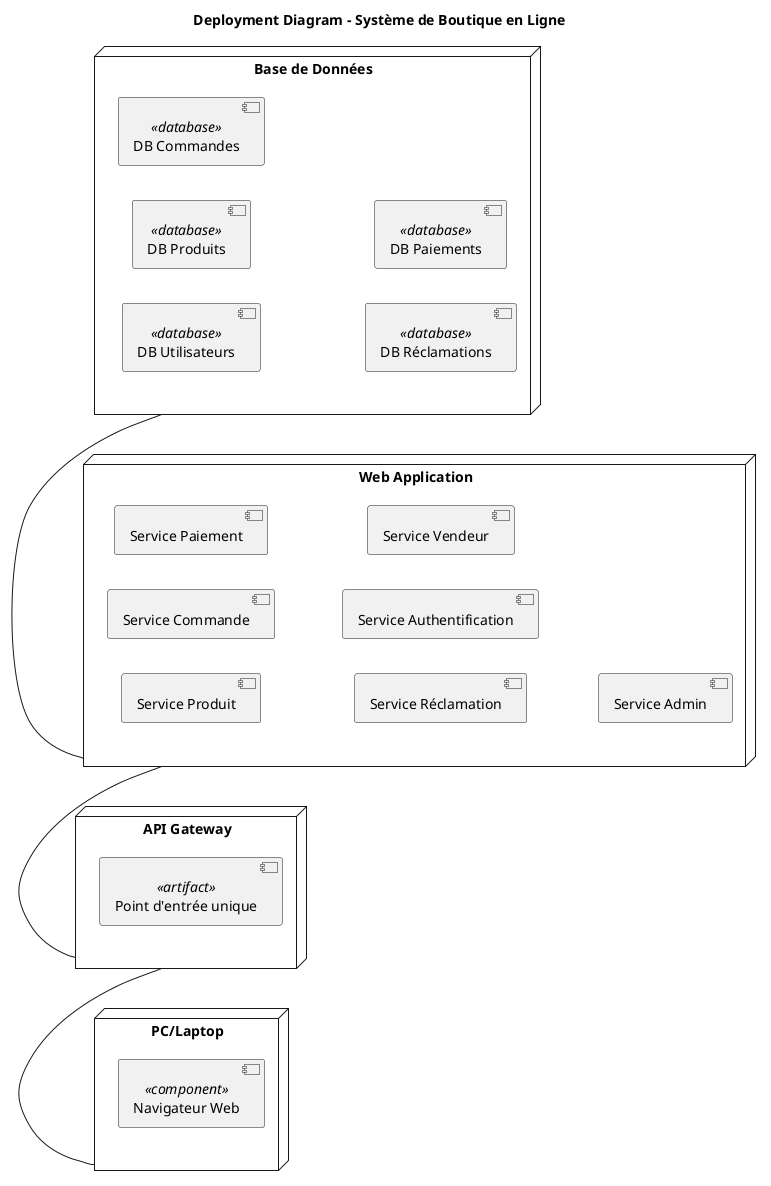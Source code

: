 @startuml
left to right direction
title Deployment Diagram - Système de Boutique en Ligne


node "PC/Laptop" {
    [Navigateur Web] <<component>>
}

node "API Gateway" {
    [Point d'entrée unique] <<artifact>>
}

node "Web Application" {
    [Service Produit]
    [Service Commande]
    [Service Paiement]
    [Service Réclamation]
    [Service Authentification]
    [Service Vendeur]
    [Service Admin]
}

node "Base de Données" {
    [DB Utilisateurs] <<database>>
    [DB Produits] <<database>>
    [DB Commandes] <<database>>
    [DB Réclamations] <<database>>
    [DB Paiements] <<database>>
}

"PC/Laptop" - "API Gateway"
"API Gateway" - "Web Application"
"Web Application" - "Base de Données"
@enduml